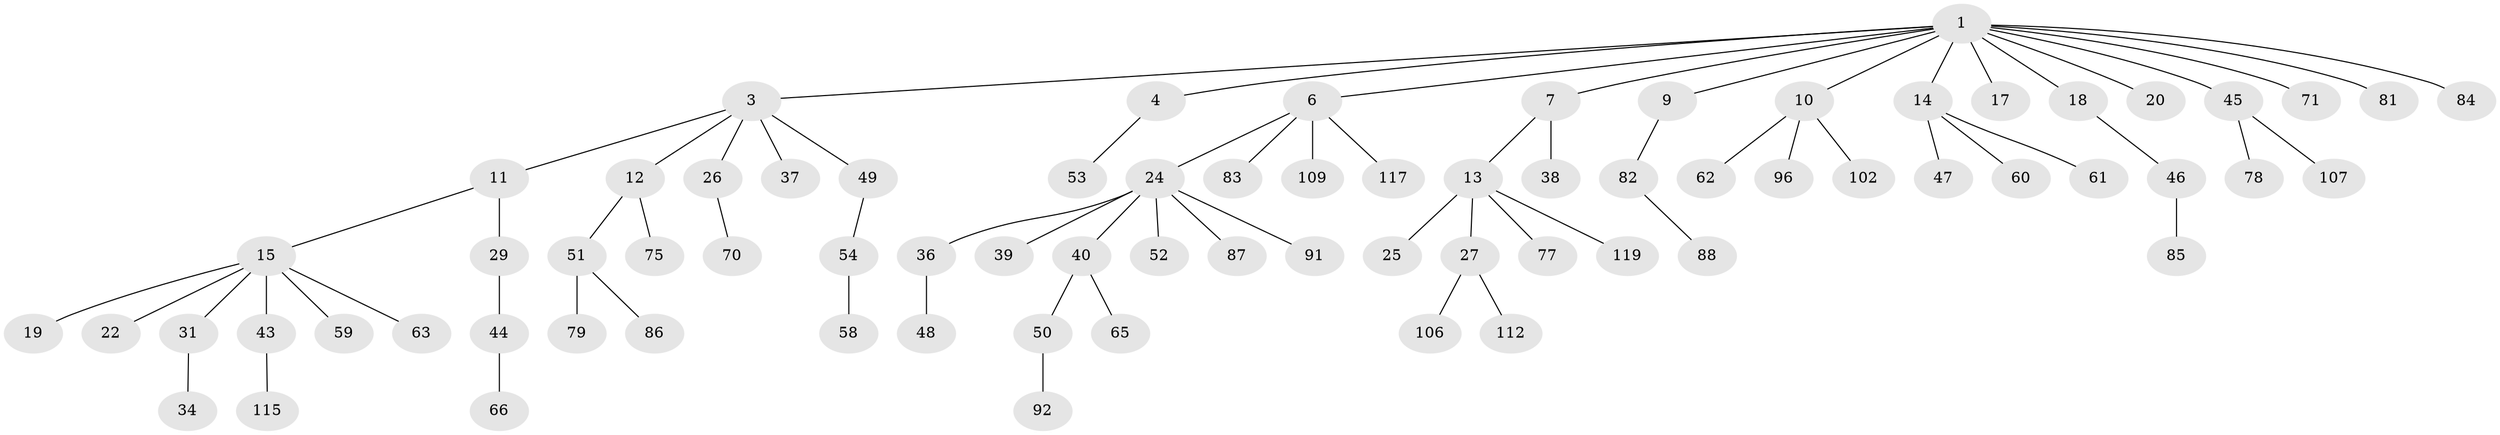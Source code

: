 // original degree distribution, {6: 0.016129032258064516, 10: 0.008064516129032258, 7: 0.016129032258064516, 2: 0.22580645161290322, 4: 0.056451612903225805, 5: 0.024193548387096774, 3: 0.12096774193548387, 1: 0.532258064516129}
// Generated by graph-tools (version 1.1) at 2025/19/03/04/25 18:19:09]
// undirected, 74 vertices, 73 edges
graph export_dot {
graph [start="1"]
  node [color=gray90,style=filled];
  1 [super="+2"];
  3 [super="+5+41+23+104"];
  4;
  6 [super="+68"];
  7 [super="+8"];
  9;
  10;
  11;
  12;
  13;
  14;
  15 [super="+16"];
  17;
  18 [super="+121"];
  19 [super="+73"];
  20 [super="+64+32"];
  22 [super="+33+80+72+99+97"];
  24 [super="+35"];
  25;
  26 [super="+111+28"];
  27;
  29 [super="+42"];
  31 [super="+67"];
  34 [super="+123"];
  36 [super="+89"];
  37;
  38 [super="+74+114"];
  39 [super="+103+56"];
  40 [super="+57"];
  43;
  44;
  45 [super="+76"];
  46;
  47;
  48;
  49;
  50;
  51;
  52;
  53;
  54;
  58 [super="+116"];
  59;
  60;
  61;
  62;
  63 [super="+94"];
  65;
  66;
  70;
  71;
  75;
  77;
  78;
  79;
  81;
  82;
  83;
  84;
  85;
  86 [super="+95"];
  87;
  88 [super="+90"];
  91;
  92;
  96;
  102 [super="+110"];
  106;
  107;
  109;
  112;
  115;
  117;
  119;
  1 -- 10;
  1 -- 14;
  1 -- 17;
  1 -- 71;
  1 -- 84;
  1 -- 3;
  1 -- 4;
  1 -- 6;
  1 -- 7;
  1 -- 9;
  1 -- 45;
  1 -- 81;
  1 -- 18;
  1 -- 20;
  3 -- 12;
  3 -- 49;
  3 -- 11;
  3 -- 26;
  3 -- 37;
  4 -- 53;
  6 -- 24;
  6 -- 83;
  6 -- 117;
  6 -- 109;
  7 -- 13;
  7 -- 38;
  9 -- 82;
  10 -- 62;
  10 -- 96;
  10 -- 102;
  11 -- 15;
  11 -- 29;
  12 -- 51;
  12 -- 75;
  13 -- 25;
  13 -- 27;
  13 -- 77;
  13 -- 119;
  14 -- 47;
  14 -- 60;
  14 -- 61;
  15 -- 31;
  15 -- 59;
  15 -- 19;
  15 -- 22;
  15 -- 43;
  15 -- 63;
  18 -- 46;
  24 -- 36;
  24 -- 52;
  24 -- 87;
  24 -- 39;
  24 -- 40;
  24 -- 91;
  26 -- 70;
  27 -- 106;
  27 -- 112;
  29 -- 44;
  31 -- 34;
  36 -- 48;
  40 -- 50;
  40 -- 65;
  43 -- 115;
  44 -- 66;
  45 -- 78;
  45 -- 107;
  46 -- 85;
  49 -- 54;
  50 -- 92;
  51 -- 79;
  51 -- 86;
  54 -- 58;
  82 -- 88;
}
